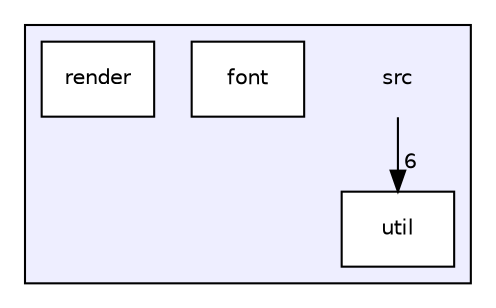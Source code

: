 digraph "src" {
  compound=true
  node [ fontsize="10", fontname="Helvetica"];
  edge [ labelfontsize="10", labelfontname="Helvetica"];
  subgraph clusterdir_68267d1309a1af8e8297ef4c3efbcdba {
    graph [ bgcolor="#eeeeff", pencolor="black", label="" URL="dir_68267d1309a1af8e8297ef4c3efbcdba.html"];
    dir_68267d1309a1af8e8297ef4c3efbcdba [shape=plaintext label="src"];
  dir_d427579e6d954d5fb6f37ea89b80f66e [shape=box label="font" fillcolor="white" style="filled" URL="dir_d427579e6d954d5fb6f37ea89b80f66e.html"];
  dir_e488ee1cea97fb16abdb5ccc78d2123b [shape=box label="render" fillcolor="white" style="filled" URL="dir_e488ee1cea97fb16abdb5ccc78d2123b.html"];
  dir_b7878ad5ecbf2506f4125b9d34c97e45 [shape=box label="util" fillcolor="white" style="filled" URL="dir_b7878ad5ecbf2506f4125b9d34c97e45.html"];
  }
  dir_68267d1309a1af8e8297ef4c3efbcdba->dir_b7878ad5ecbf2506f4125b9d34c97e45 [headlabel="6", labeldistance=1.5 headhref="dir_000010_000013.html"];
}
